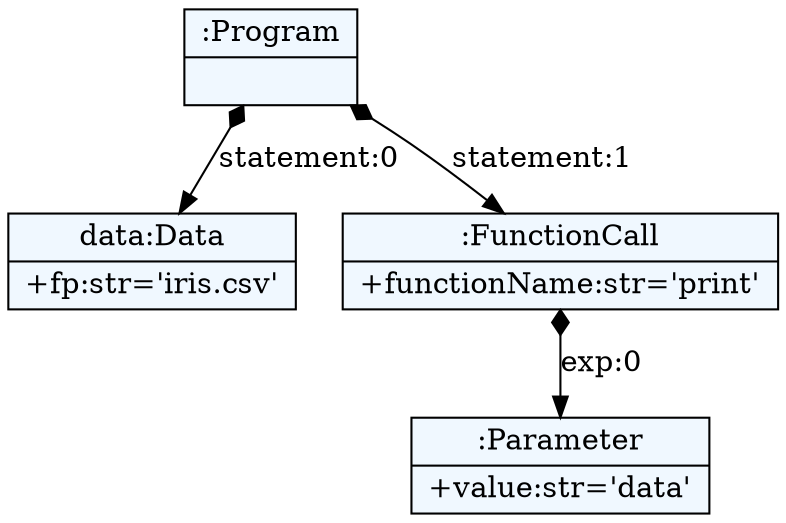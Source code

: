 
    digraph textX {
    fontname = "Bitstream Vera Sans"
    fontsize = 8
    node[
        shape=record,
        style=filled,
        fillcolor=aliceblue
    ]
    nodesep = 0.3
    edge[dir=black,arrowtail=empty]


4502085200 -> 4502103568 [label="statement:0" arrowtail=diamond dir=both]
4502103568[label="{data:Data|+fp:str='iris.csv'\l}"]
4502085200 -> 4502103440 [label="statement:1" arrowtail=diamond dir=both]
4502103440 -> 4502167184 [label="exp:0" arrowtail=diamond dir=both]
4502167184[label="{:Parameter|+value:str='data'\l}"]
4502103440[label="{:FunctionCall|+functionName:str='print'\l}"]
4502085200[label="{:Program|}"]

}
